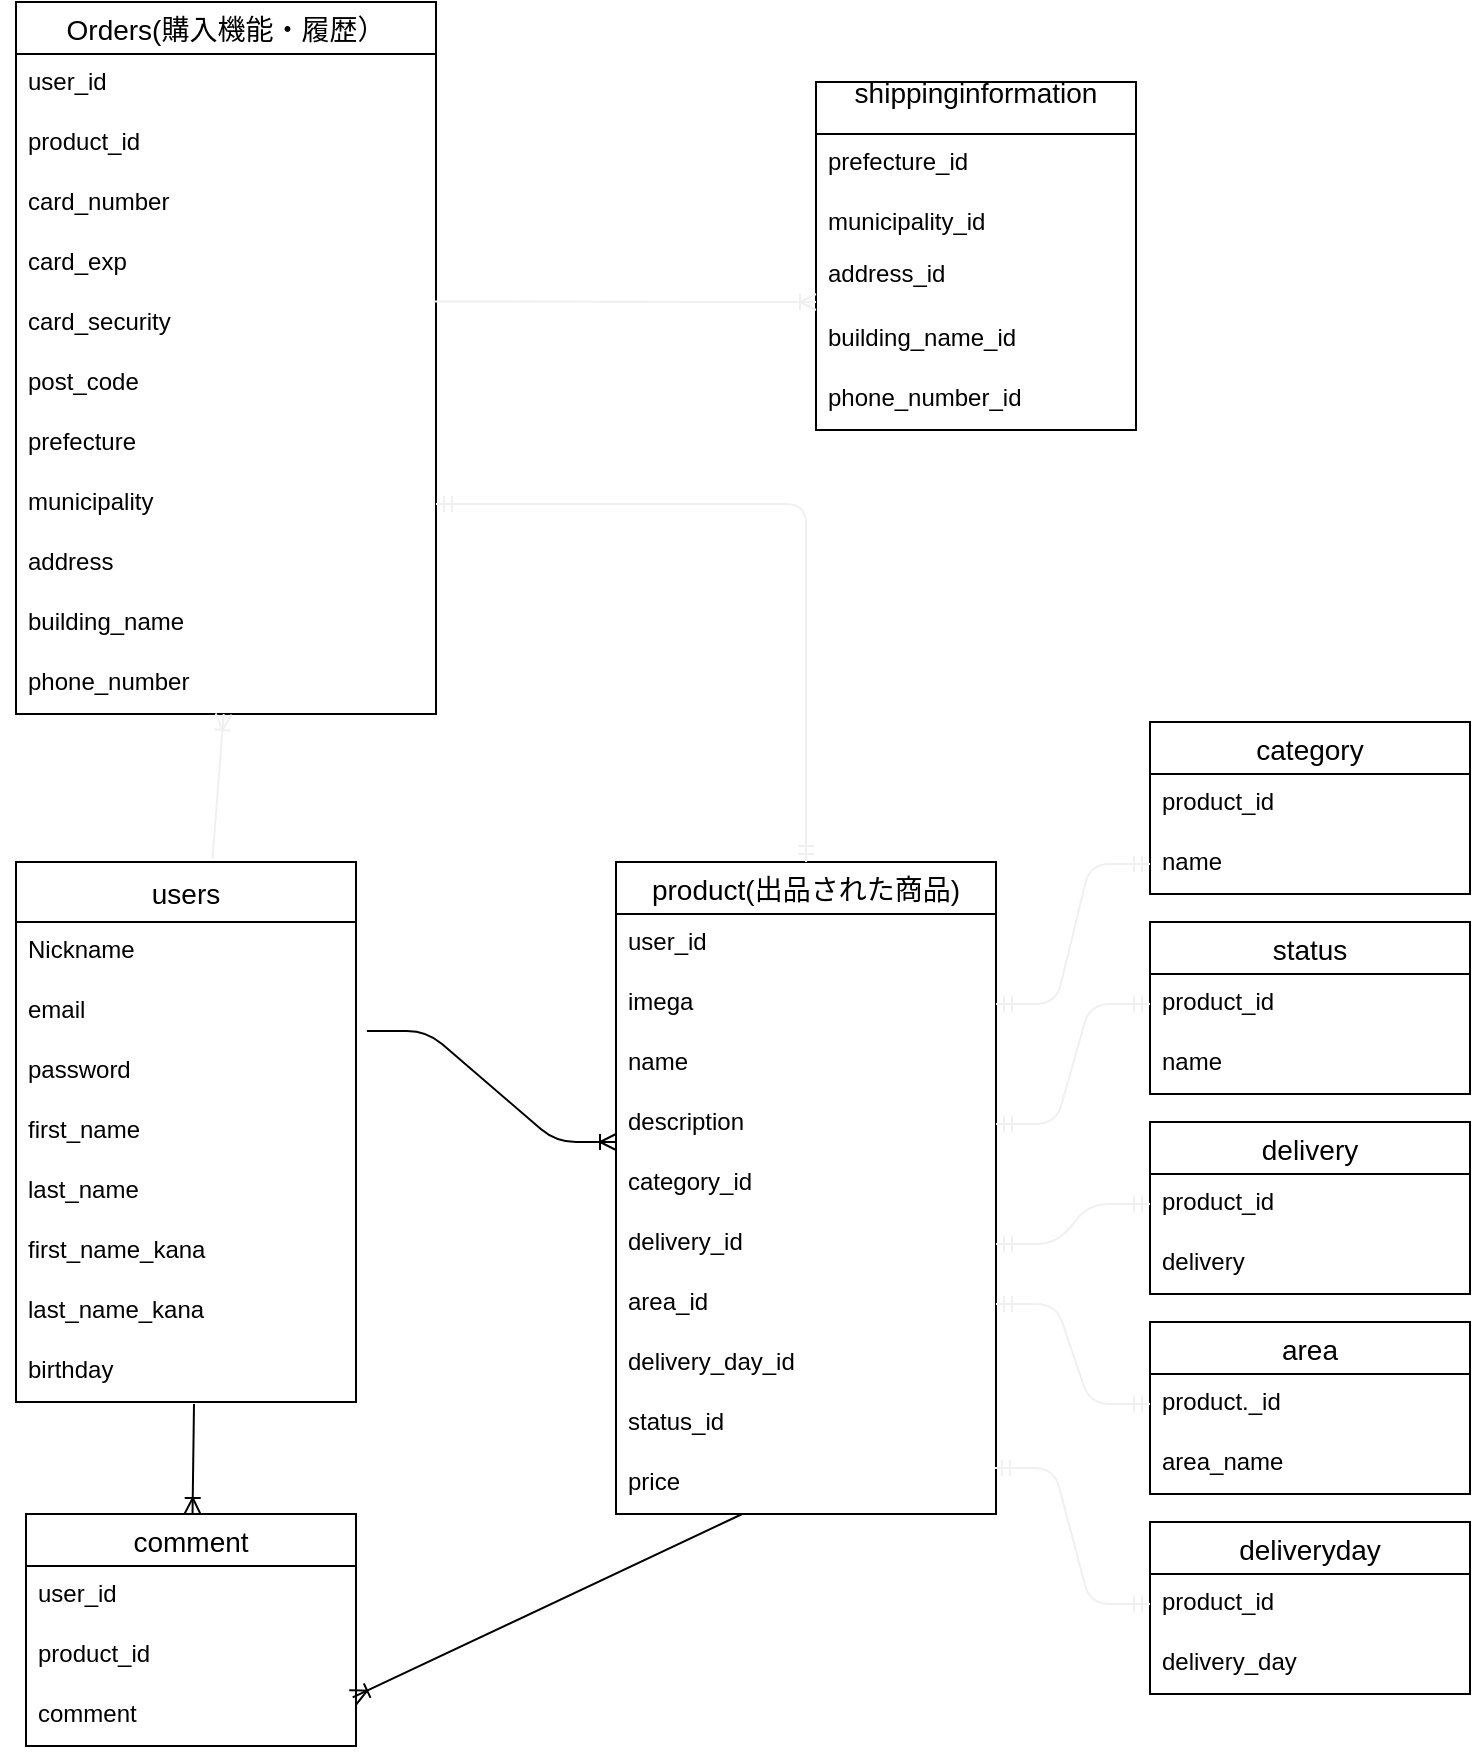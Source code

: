 <mxfile>
    <diagram id="M8MN4HaT1QGeVjsId6UT" name="ページ1">
        <mxGraphModel dx="1248" dy="836" grid="1" gridSize="10" guides="1" tooltips="1" connect="1" arrows="1" fold="1" page="1" pageScale="1" pageWidth="827" pageHeight="1169" math="0" shadow="0">
            <root>
                <mxCell id="0"/>
                <mxCell id="1" parent="0"/>
                <mxCell id="28" value="users" style="swimlane;fontStyle=0;childLayout=stackLayout;horizontal=1;startSize=30;horizontalStack=0;resizeParent=1;resizeParentMax=0;resizeLast=0;collapsible=1;marginBottom=0;align=center;fontSize=14;direction=east;" parent="1" vertex="1">
                    <mxGeometry x="80" y="510" width="170" height="270" as="geometry"/>
                </mxCell>
                <mxCell id="29" value="Nickname&#10;" style="text;strokeColor=none;fillColor=none;spacingLeft=4;spacingRight=4;overflow=hidden;rotatable=0;points=[[0,0.5],[1,0.5]];portConstraint=eastwest;fontSize=12;" parent="28" vertex="1">
                    <mxGeometry y="30" width="170" height="30" as="geometry"/>
                </mxCell>
                <mxCell id="30" value="email" style="text;strokeColor=none;fillColor=none;spacingLeft=4;spacingRight=4;overflow=hidden;rotatable=0;points=[[0,0.5],[1,0.5]];portConstraint=eastwest;fontSize=12;" parent="28" vertex="1">
                    <mxGeometry y="60" width="170" height="30" as="geometry"/>
                </mxCell>
                <mxCell id="46" style="edgeStyle=orthogonalEdgeStyle;rounded=0;orthogonalLoop=1;jettySize=auto;html=1;exitX=0;exitY=0.5;exitDx=0;exitDy=0;verticalAlign=middle;entryX=0;entryY=0.5;entryDx=0;entryDy=0;" parent="28" source="30" target="30" edge="1">
                    <mxGeometry relative="1" as="geometry">
                        <mxPoint x="200" y="-49" as="targetPoint"/>
                    </mxGeometry>
                </mxCell>
                <mxCell id="65" value="password" style="text;strokeColor=none;fillColor=none;spacingLeft=4;spacingRight=4;overflow=hidden;rotatable=0;points=[[0,0.5],[1,0.5]];portConstraint=eastwest;fontSize=12;" parent="28" vertex="1">
                    <mxGeometry y="90" width="170" height="30" as="geometry"/>
                </mxCell>
                <mxCell id="66" value="first_name&#10;" style="text;strokeColor=none;fillColor=none;spacingLeft=4;spacingRight=4;overflow=hidden;rotatable=0;points=[[0,0.5],[1,0.5]];portConstraint=eastwest;fontSize=12;" parent="28" vertex="1">
                    <mxGeometry y="120" width="170" height="30" as="geometry"/>
                </mxCell>
                <mxCell id="67" value="last_name&#10;" style="text;strokeColor=none;fillColor=none;spacingLeft=4;spacingRight=4;overflow=hidden;rotatable=0;points=[[0,0.5],[1,0.5]];portConstraint=eastwest;fontSize=12;" parent="28" vertex="1">
                    <mxGeometry y="150" width="170" height="30" as="geometry"/>
                </mxCell>
                <mxCell id="70" value="first_name_kana" style="text;strokeColor=none;fillColor=none;spacingLeft=4;spacingRight=4;overflow=hidden;rotatable=0;points=[[0,0.5],[1,0.5]];portConstraint=eastwest;fontSize=12;" parent="28" vertex="1">
                    <mxGeometry y="180" width="170" height="30" as="geometry"/>
                </mxCell>
                <mxCell id="71" value="last_name_kana" style="text;strokeColor=none;fillColor=none;spacingLeft=4;spacingRight=4;overflow=hidden;rotatable=0;points=[[0,0.5],[1,0.5]];portConstraint=eastwest;fontSize=12;" parent="28" vertex="1">
                    <mxGeometry y="210" width="170" height="30" as="geometry"/>
                </mxCell>
                <mxCell id="72" value="birthday&#10;&#10;" style="text;strokeColor=none;fillColor=none;spacingLeft=4;spacingRight=4;overflow=hidden;rotatable=0;points=[[0,0.5],[1,0.5]];portConstraint=eastwest;fontSize=12;" parent="28" vertex="1">
                    <mxGeometry y="240" width="170" height="30" as="geometry"/>
                </mxCell>
                <mxCell id="43" style="edgeStyle=orthogonalEdgeStyle;rounded=0;orthogonalLoop=1;jettySize=auto;html=1;exitX=1;exitY=0.5;exitDx=0;exitDy=0;entryX=1;entryY=0.5;entryDx=0;entryDy=0;" parent="28" source="30" target="30" edge="1">
                    <mxGeometry relative="1" as="geometry">
                        <mxPoint x="160" y="65" as="targetPoint"/>
                    </mxGeometry>
                </mxCell>
                <mxCell id="32" value="product(出品された商品)" style="swimlane;fontStyle=0;childLayout=stackLayout;horizontal=1;startSize=26;horizontalStack=0;resizeParent=1;resizeParentMax=0;resizeLast=0;collapsible=1;marginBottom=0;align=center;fontSize=14;" parent="1" vertex="1">
                    <mxGeometry x="380" y="510" width="190" height="326" as="geometry"/>
                </mxCell>
                <mxCell id="73" value="user_id&#10;" style="text;strokeColor=none;fillColor=none;spacingLeft=4;spacingRight=4;overflow=hidden;rotatable=0;points=[[0,0.5],[1,0.5]];portConstraint=eastwest;fontSize=12;" parent="32" vertex="1">
                    <mxGeometry y="26" width="190" height="30" as="geometry"/>
                </mxCell>
                <mxCell id="33" value="imega" style="text;strokeColor=none;fillColor=none;spacingLeft=4;spacingRight=4;overflow=hidden;rotatable=0;points=[[0,0.5],[1,0.5]];portConstraint=eastwest;fontSize=12;" parent="32" vertex="1">
                    <mxGeometry y="56" width="190" height="30" as="geometry"/>
                </mxCell>
                <mxCell id="34" value="name" style="text;strokeColor=none;fillColor=none;spacingLeft=4;spacingRight=4;overflow=hidden;rotatable=0;points=[[0,0.5],[1,0.5]];portConstraint=eastwest;fontSize=12;" parent="32" vertex="1">
                    <mxGeometry y="86" width="190" height="30" as="geometry"/>
                </mxCell>
                <mxCell id="74" value="description" style="text;strokeColor=none;fillColor=none;spacingLeft=4;spacingRight=4;overflow=hidden;rotatable=0;points=[[0,0.5],[1,0.5]];portConstraint=eastwest;fontSize=12;" parent="32" vertex="1">
                    <mxGeometry y="116" width="190" height="30" as="geometry"/>
                </mxCell>
                <mxCell id="110" value="category_id" style="text;strokeColor=none;fillColor=none;spacingLeft=4;spacingRight=4;overflow=hidden;rotatable=0;points=[[0,0.5],[1,0.5]];portConstraint=eastwest;fontSize=12;" vertex="1" parent="32">
                    <mxGeometry y="146" width="190" height="30" as="geometry"/>
                </mxCell>
                <mxCell id="113" value="delivery_id" style="text;strokeColor=none;fillColor=none;spacingLeft=4;spacingRight=4;overflow=hidden;rotatable=0;points=[[0,0.5],[1,0.5]];portConstraint=eastwest;fontSize=12;" vertex="1" parent="32">
                    <mxGeometry y="176" width="190" height="30" as="geometry"/>
                </mxCell>
                <mxCell id="130" value="area_id" style="text;strokeColor=none;fillColor=none;spacingLeft=4;spacingRight=4;overflow=hidden;rotatable=0;points=[[0,0.5],[1,0.5]];portConstraint=eastwest;fontSize=12;" vertex="1" parent="32">
                    <mxGeometry y="206" width="190" height="30" as="geometry"/>
                </mxCell>
                <mxCell id="75" value="delivery_day_id" style="text;strokeColor=none;fillColor=none;spacingLeft=4;spacingRight=4;overflow=hidden;rotatable=0;points=[[0,0.5],[1,0.5]];portConstraint=eastwest;fontSize=12;" parent="32" vertex="1">
                    <mxGeometry y="236" width="190" height="30" as="geometry"/>
                </mxCell>
                <mxCell id="104" value="status_id" style="text;strokeColor=none;fillColor=none;spacingLeft=4;spacingRight=4;overflow=hidden;rotatable=0;points=[[0,0.5],[1,0.5]];portConstraint=eastwest;fontSize=12;" vertex="1" parent="32">
                    <mxGeometry y="266" width="190" height="30" as="geometry"/>
                </mxCell>
                <mxCell id="35" value="price" style="text;strokeColor=none;fillColor=none;spacingLeft=4;spacingRight=4;overflow=hidden;rotatable=0;points=[[0,0.5],[1,0.5]];portConstraint=eastwest;fontSize=12;" parent="32" vertex="1">
                    <mxGeometry y="296" width="190" height="30" as="geometry"/>
                </mxCell>
                <mxCell id="48" value="comment" style="swimlane;fontStyle=0;childLayout=stackLayout;horizontal=1;startSize=26;horizontalStack=0;resizeParent=1;resizeParentMax=0;resizeLast=0;collapsible=1;marginBottom=0;align=center;fontSize=14;" parent="1" vertex="1">
                    <mxGeometry x="85" y="836" width="165" height="116" as="geometry"/>
                </mxCell>
                <mxCell id="49" value="user_id" style="text;strokeColor=none;fillColor=none;spacingLeft=4;spacingRight=4;overflow=hidden;rotatable=0;points=[[0,0.5],[1,0.5]];portConstraint=eastwest;fontSize=12;" parent="48" vertex="1">
                    <mxGeometry y="26" width="165" height="30" as="geometry"/>
                </mxCell>
                <mxCell id="50" value="product_id&#10;" style="text;strokeColor=none;fillColor=none;spacingLeft=4;spacingRight=4;overflow=hidden;rotatable=0;points=[[0,0.5],[1,0.5]];portConstraint=eastwest;fontSize=12;" parent="48" vertex="1">
                    <mxGeometry y="56" width="165" height="30" as="geometry"/>
                </mxCell>
                <mxCell id="51" value="comment" style="text;strokeColor=none;fillColor=none;spacingLeft=4;spacingRight=4;overflow=hidden;rotatable=0;points=[[0,0.5],[1,0.5]];portConstraint=eastwest;fontSize=12;" parent="48" vertex="1">
                    <mxGeometry y="86" width="165" height="30" as="geometry"/>
                </mxCell>
                <mxCell id="58" value="Orders(購入機能・履歴）" style="swimlane;fontStyle=0;childLayout=stackLayout;horizontal=1;startSize=26;horizontalStack=0;resizeParent=1;resizeParentMax=0;resizeLast=0;collapsible=1;marginBottom=0;align=center;fontSize=14;" parent="1" vertex="1">
                    <mxGeometry x="80" y="80" width="210" height="356" as="geometry"/>
                </mxCell>
                <mxCell id="59" value="user_id" style="text;strokeColor=none;fillColor=none;spacingLeft=4;spacingRight=4;overflow=hidden;rotatable=0;points=[[0,0.5],[1,0.5]];portConstraint=eastwest;fontSize=12;" parent="58" vertex="1">
                    <mxGeometry y="26" width="210" height="30" as="geometry"/>
                </mxCell>
                <mxCell id="146" value="product_id" style="text;strokeColor=none;fillColor=none;spacingLeft=4;spacingRight=4;overflow=hidden;rotatable=0;points=[[0,0.5],[1,0.5]];portConstraint=eastwest;fontSize=12;" vertex="1" parent="58">
                    <mxGeometry y="56" width="210" height="30" as="geometry"/>
                </mxCell>
                <mxCell id="144" value="card_number" style="text;strokeColor=none;fillColor=none;spacingLeft=4;spacingRight=4;overflow=hidden;rotatable=0;points=[[0,0.5],[1,0.5]];portConstraint=eastwest;fontSize=12;" vertex="1" parent="58">
                    <mxGeometry y="86" width="210" height="30" as="geometry"/>
                </mxCell>
                <mxCell id="60" value="card_exp" style="text;strokeColor=none;fillColor=none;spacingLeft=4;spacingRight=4;overflow=hidden;rotatable=0;points=[[0,0.5],[1,0.5]];portConstraint=eastwest;fontSize=12;" parent="58" vertex="1">
                    <mxGeometry y="116" width="210" height="30" as="geometry"/>
                </mxCell>
                <mxCell id="62" value="card_security" style="text;strokeColor=none;fillColor=none;spacingLeft=4;spacingRight=4;overflow=hidden;rotatable=0;points=[[0,0.5],[1,0.5]];portConstraint=eastwest;fontSize=12;" parent="58" vertex="1">
                    <mxGeometry y="146" width="210" height="30" as="geometry"/>
                </mxCell>
                <mxCell id="139" value="post_code" style="text;strokeColor=none;fillColor=none;spacingLeft=4;spacingRight=4;overflow=hidden;rotatable=0;points=[[0,0.5],[1,0.5]];portConstraint=eastwest;fontSize=12;" vertex="1" parent="58">
                    <mxGeometry y="176" width="210" height="30" as="geometry"/>
                </mxCell>
                <mxCell id="61" value="prefecture" style="text;strokeColor=none;fillColor=none;spacingLeft=4;spacingRight=4;overflow=hidden;rotatable=0;points=[[0,0.5],[1,0.5]];portConstraint=eastwest;fontSize=12;" parent="58" vertex="1">
                    <mxGeometry y="206" width="210" height="30" as="geometry"/>
                </mxCell>
                <mxCell id="140" value="municipality" style="text;strokeColor=none;fillColor=none;spacingLeft=4;spacingRight=4;overflow=hidden;rotatable=0;points=[[0,0.5],[1,0.5]];portConstraint=eastwest;fontSize=12;" vertex="1" parent="58">
                    <mxGeometry y="236" width="210" height="30" as="geometry"/>
                </mxCell>
                <mxCell id="141" value="address" style="text;strokeColor=none;fillColor=none;spacingLeft=4;spacingRight=4;overflow=hidden;rotatable=0;points=[[0,0.5],[1,0.5]];portConstraint=eastwest;fontSize=12;" vertex="1" parent="58">
                    <mxGeometry y="266" width="210" height="30" as="geometry"/>
                </mxCell>
                <mxCell id="152" value="building_name" style="text;strokeColor=none;fillColor=none;spacingLeft=4;spacingRight=4;overflow=hidden;rotatable=0;points=[[0,0.5],[1,0.5]];portConstraint=eastwest;fontSize=12;" vertex="1" parent="58">
                    <mxGeometry y="296" width="210" height="30" as="geometry"/>
                </mxCell>
                <mxCell id="142" value="phone_number" style="text;strokeColor=none;fillColor=none;spacingLeft=4;spacingRight=4;overflow=hidden;rotatable=0;points=[[0,0.5],[1,0.5]];portConstraint=eastwest;fontSize=12;" vertex="1" parent="58">
                    <mxGeometry y="326" width="210" height="30" as="geometry"/>
                </mxCell>
                <mxCell id="85" value="category" style="swimlane;fontStyle=0;childLayout=stackLayout;horizontal=1;startSize=26;horizontalStack=0;resizeParent=1;resizeParentMax=0;resizeLast=0;collapsible=1;marginBottom=0;align=center;fontSize=14;" vertex="1" parent="1">
                    <mxGeometry x="647" y="440" width="160" height="86" as="geometry"/>
                </mxCell>
                <mxCell id="86" value="product_id" style="text;strokeColor=none;fillColor=none;spacingLeft=4;spacingRight=4;overflow=hidden;rotatable=0;points=[[0,0.5],[1,0.5]];portConstraint=eastwest;fontSize=12;" vertex="1" parent="85">
                    <mxGeometry y="26" width="160" height="30" as="geometry"/>
                </mxCell>
                <mxCell id="95" value="name" style="text;strokeColor=none;fillColor=none;spacingLeft=4;spacingRight=4;overflow=hidden;rotatable=0;points=[[0,0.5],[1,0.5]];portConstraint=eastwest;fontSize=12;" vertex="1" parent="85">
                    <mxGeometry y="56" width="160" height="30" as="geometry"/>
                </mxCell>
                <mxCell id="94" value="" style="edgeStyle=entityRelationEdgeStyle;fontSize=12;html=1;endArrow=ERoneToMany;verticalAlign=middle;entryX=0;entryY=0.8;entryDx=0;entryDy=0;entryPerimeter=0;exitX=1.032;exitY=-0.183;exitDx=0;exitDy=0;exitPerimeter=0;" edge="1" parent="1" source="65" target="74">
                    <mxGeometry width="100" height="100" relative="1" as="geometry">
                        <mxPoint x="260" y="480" as="sourcePoint"/>
                        <mxPoint x="410" y="350" as="targetPoint"/>
                    </mxGeometry>
                </mxCell>
                <mxCell id="99" value="status" style="swimlane;fontStyle=0;childLayout=stackLayout;horizontal=1;startSize=26;horizontalStack=0;resizeParent=1;resizeParentMax=0;resizeLast=0;collapsible=1;marginBottom=0;align=center;fontSize=14;" vertex="1" parent="1">
                    <mxGeometry x="647" y="540" width="160" height="86" as="geometry"/>
                </mxCell>
                <mxCell id="100" value="product_id" style="text;strokeColor=none;fillColor=none;spacingLeft=4;spacingRight=4;overflow=hidden;rotatable=0;points=[[0,0.5],[1,0.5]];portConstraint=eastwest;fontSize=12;" vertex="1" parent="99">
                    <mxGeometry y="26" width="160" height="30" as="geometry"/>
                </mxCell>
                <mxCell id="101" value="name" style="text;strokeColor=none;fillColor=none;spacingLeft=4;spacingRight=4;overflow=hidden;rotatable=0;points=[[0,0.5],[1,0.5]];portConstraint=eastwest;fontSize=12;" vertex="1" parent="99">
                    <mxGeometry y="56" width="160" height="30" as="geometry"/>
                </mxCell>
                <mxCell id="105" value="delivery" style="swimlane;fontStyle=0;childLayout=stackLayout;horizontal=1;startSize=26;horizontalStack=0;resizeParent=1;resizeParentMax=0;resizeLast=0;collapsible=1;marginBottom=0;align=center;fontSize=14;" vertex="1" parent="1">
                    <mxGeometry x="647" y="640" width="160" height="86" as="geometry"/>
                </mxCell>
                <mxCell id="106" value="product_id" style="text;strokeColor=none;fillColor=none;spacingLeft=4;spacingRight=4;overflow=hidden;rotatable=0;points=[[0,0.5],[1,0.5]];portConstraint=eastwest;fontSize=12;" vertex="1" parent="105">
                    <mxGeometry y="26" width="160" height="30" as="geometry"/>
                </mxCell>
                <mxCell id="107" value="delivery" style="text;strokeColor=none;fillColor=none;spacingLeft=4;spacingRight=4;overflow=hidden;rotatable=0;points=[[0,0.5],[1,0.5]];portConstraint=eastwest;fontSize=12;" vertex="1" parent="105">
                    <mxGeometry y="56" width="160" height="30" as="geometry"/>
                </mxCell>
                <mxCell id="116" value="area" style="swimlane;fontStyle=0;childLayout=stackLayout;horizontal=1;startSize=26;horizontalStack=0;resizeParent=1;resizeParentMax=0;resizeLast=0;collapsible=1;marginBottom=0;align=center;fontSize=14;" vertex="1" parent="1">
                    <mxGeometry x="647" y="740" width="160" height="86" as="geometry"/>
                </mxCell>
                <mxCell id="117" value="product._id" style="text;strokeColor=none;fillColor=none;spacingLeft=4;spacingRight=4;overflow=hidden;rotatable=0;points=[[0,0.5],[1,0.5]];portConstraint=eastwest;fontSize=12;" vertex="1" parent="116">
                    <mxGeometry y="26" width="160" height="30" as="geometry"/>
                </mxCell>
                <mxCell id="118" value="area_name" style="text;strokeColor=none;fillColor=none;spacingLeft=4;spacingRight=4;overflow=hidden;rotatable=0;points=[[0,0.5],[1,0.5]];portConstraint=eastwest;fontSize=12;" vertex="1" parent="116">
                    <mxGeometry y="56" width="160" height="30" as="geometry"/>
                </mxCell>
                <mxCell id="122" value="deliveryday" style="swimlane;fontStyle=0;childLayout=stackLayout;horizontal=1;startSize=26;horizontalStack=0;resizeParent=1;resizeParentMax=0;resizeLast=0;collapsible=1;marginBottom=0;align=center;fontSize=14;" vertex="1" parent="1">
                    <mxGeometry x="647" y="840" width="160" height="86" as="geometry"/>
                </mxCell>
                <mxCell id="124" value="product_id" style="text;strokeColor=none;fillColor=none;spacingLeft=4;spacingRight=4;overflow=hidden;rotatable=0;points=[[0,0.5],[1,0.5]];portConstraint=eastwest;fontSize=12;" vertex="1" parent="122">
                    <mxGeometry y="26" width="160" height="30" as="geometry"/>
                </mxCell>
                <mxCell id="125" value="delivery_day" style="text;strokeColor=none;fillColor=none;spacingLeft=4;spacingRight=4;overflow=hidden;rotatable=0;points=[[0,0.5],[1,0.5]];portConstraint=eastwest;fontSize=12;" vertex="1" parent="122">
                    <mxGeometry y="56" width="160" height="30" as="geometry"/>
                </mxCell>
                <mxCell id="132" value="" style="fontSize=12;html=1;endArrow=ERoneToMany;verticalAlign=middle;" edge="1" parent="1" target="48">
                    <mxGeometry width="100" height="100" relative="1" as="geometry">
                        <mxPoint x="169" y="781" as="sourcePoint"/>
                        <mxPoint x="166" y="822" as="targetPoint"/>
                    </mxGeometry>
                </mxCell>
                <mxCell id="133" value="" style="fontSize=12;html=1;endArrow=ERoneToMany;verticalAlign=middle;entryX=0.99;entryY=0.19;entryDx=0;entryDy=0;entryPerimeter=0;" edge="1" parent="1" source="35" target="51">
                    <mxGeometry width="100" height="100" relative="1" as="geometry">
                        <mxPoint x="370" y="520" as="sourcePoint"/>
                        <mxPoint x="270" y="620" as="targetPoint"/>
                        <Array as="points"/>
                    </mxGeometry>
                </mxCell>
                <mxCell id="135" value="shippinginformation&#10;" style="swimlane;fontStyle=0;childLayout=stackLayout;horizontal=1;startSize=26;horizontalStack=0;resizeParent=1;resizeParentMax=0;resizeLast=0;collapsible=1;marginBottom=0;align=center;fontSize=14;" vertex="1" parent="1">
                    <mxGeometry x="480" y="120" width="160" height="174" as="geometry"/>
                </mxCell>
                <mxCell id="136" value="prefecture_id" style="text;strokeColor=none;fillColor=none;spacingLeft=4;spacingRight=4;overflow=hidden;rotatable=0;points=[[0,0.5],[1,0.5]];portConstraint=eastwest;fontSize=12;" vertex="1" parent="135">
                    <mxGeometry y="26" width="160" height="30" as="geometry"/>
                </mxCell>
                <mxCell id="137" value="municipality_id" style="text;strokeColor=none;fillColor=none;spacingLeft=4;spacingRight=4;overflow=hidden;rotatable=0;points=[[0,0.5],[1,0.5]];portConstraint=eastwest;fontSize=12;" vertex="1" parent="135">
                    <mxGeometry y="56" width="160" height="26" as="geometry"/>
                </mxCell>
                <mxCell id="143" value="address_id" style="text;strokeColor=none;fillColor=none;spacingLeft=4;spacingRight=4;overflow=hidden;rotatable=0;points=[[0,0.5],[1,0.5]];portConstraint=eastwest;fontSize=12;" vertex="1" parent="135">
                    <mxGeometry y="82" width="160" height="32" as="geometry"/>
                </mxCell>
                <mxCell id="138" value="building_name_id" style="text;strokeColor=none;fillColor=none;spacingLeft=4;spacingRight=4;overflow=hidden;rotatable=0;points=[[0,0.5],[1,0.5]];portConstraint=eastwest;fontSize=12;" vertex="1" parent="135">
                    <mxGeometry y="114" width="160" height="30" as="geometry"/>
                </mxCell>
                <mxCell id="153" value="phone_number_id" style="text;strokeColor=none;fillColor=none;spacingLeft=4;spacingRight=4;overflow=hidden;rotatable=0;points=[[0,0.5],[1,0.5]];portConstraint=eastwest;fontSize=12;" vertex="1" parent="135">
                    <mxGeometry y="144" width="160" height="30" as="geometry"/>
                </mxCell>
                <mxCell id="145" value="" style="fontSize=12;html=1;endArrow=ERoneToMany;strokeColor=#f0f0f0;verticalAlign=middle;exitX=0.578;exitY=-0.006;exitDx=0;exitDy=0;exitPerimeter=0;" edge="1" parent="1" source="28" target="142">
                    <mxGeometry width="100" height="100" relative="1" as="geometry">
                        <mxPoint x="300" y="600" as="sourcePoint"/>
                        <mxPoint x="180" y="350" as="targetPoint"/>
                    </mxGeometry>
                </mxCell>
                <mxCell id="147" value="" style="fontSize=12;html=1;endArrow=ERmandOne;startArrow=ERmandOne;strokeColor=#f0f0f0;verticalAlign=middle;entryX=1;entryY=0.5;entryDx=0;entryDy=0;exitX=0.5;exitY=0;exitDx=0;exitDy=0;" edge="1" parent="1" source="32" target="140">
                    <mxGeometry width="100" height="100" relative="1" as="geometry">
                        <mxPoint x="490" y="500" as="sourcePoint"/>
                        <mxPoint x="400" y="410" as="targetPoint"/>
                        <Array as="points">
                            <mxPoint x="475" y="331"/>
                        </Array>
                    </mxGeometry>
                </mxCell>
                <mxCell id="151" value="" style="edgeStyle=entityRelationEdgeStyle;fontSize=12;html=1;endArrow=ERoneToMany;strokeColor=#f0f0f0;verticalAlign=middle;exitX=0.993;exitY=0.124;exitDx=0;exitDy=0;exitPerimeter=0;" edge="1" parent="1" source="62">
                    <mxGeometry width="100" height="100" relative="1" as="geometry">
                        <mxPoint x="380" y="330" as="sourcePoint"/>
                        <mxPoint x="480" y="230" as="targetPoint"/>
                    </mxGeometry>
                </mxCell>
                <mxCell id="154" value="" style="edgeStyle=entityRelationEdgeStyle;fontSize=12;html=1;endArrow=ERmandOne;startArrow=ERmandOne;strokeColor=#f0f0f0;verticalAlign=middle;entryX=0;entryY=0.5;entryDx=0;entryDy=0;exitX=1;exitY=0.5;exitDx=0;exitDy=0;" edge="1" parent="1" source="33" target="95">
                    <mxGeometry width="100" height="100" relative="1" as="geometry">
                        <mxPoint x="510" y="700" as="sourcePoint"/>
                        <mxPoint x="610" y="600" as="targetPoint"/>
                    </mxGeometry>
                </mxCell>
                <mxCell id="156" value="" style="edgeStyle=entityRelationEdgeStyle;fontSize=12;html=1;endArrow=ERmandOne;startArrow=ERmandOne;strokeColor=#f0f0f0;verticalAlign=middle;entryX=0;entryY=0.5;entryDx=0;entryDy=0;exitX=1;exitY=0.5;exitDx=0;exitDy=0;" edge="1" parent="1" source="74" target="100">
                    <mxGeometry width="100" height="100" relative="1" as="geometry">
                        <mxPoint x="510" y="700" as="sourcePoint"/>
                        <mxPoint x="640" y="600" as="targetPoint"/>
                    </mxGeometry>
                </mxCell>
                <mxCell id="158" value="" style="edgeStyle=entityRelationEdgeStyle;fontSize=12;html=1;endArrow=ERmandOne;startArrow=ERmandOne;strokeColor=#f0f0f0;verticalAlign=middle;exitX=1;exitY=0.5;exitDx=0;exitDy=0;entryX=0;entryY=0.5;entryDx=0;entryDy=0;" edge="1" parent="1" source="113" target="106">
                    <mxGeometry width="100" height="100" relative="1" as="geometry">
                        <mxPoint x="510" y="700" as="sourcePoint"/>
                        <mxPoint x="610" y="600" as="targetPoint"/>
                    </mxGeometry>
                </mxCell>
                <mxCell id="159" value="" style="edgeStyle=entityRelationEdgeStyle;fontSize=12;html=1;endArrow=ERmandOne;startArrow=ERmandOne;strokeColor=#f0f0f0;verticalAlign=middle;entryX=0;entryY=0.5;entryDx=0;entryDy=0;" edge="1" parent="1" source="130" target="117">
                    <mxGeometry width="100" height="100" relative="1" as="geometry">
                        <mxPoint x="510" y="700" as="sourcePoint"/>
                        <mxPoint x="610" y="600" as="targetPoint"/>
                    </mxGeometry>
                </mxCell>
                <mxCell id="160" value="" style="edgeStyle=entityRelationEdgeStyle;fontSize=12;html=1;endArrow=ERmandOne;startArrow=ERmandOne;strokeColor=#f0f0f0;verticalAlign=middle;exitX=0.995;exitY=0.233;exitDx=0;exitDy=0;exitPerimeter=0;entryX=0;entryY=0.5;entryDx=0;entryDy=0;" edge="1" parent="1" source="35" target="124">
                    <mxGeometry width="100" height="100" relative="1" as="geometry">
                        <mxPoint x="510" y="700" as="sourcePoint"/>
                        <mxPoint x="610" y="600" as="targetPoint"/>
                    </mxGeometry>
                </mxCell>
            </root>
        </mxGraphModel>
    </diagram>
</mxfile>